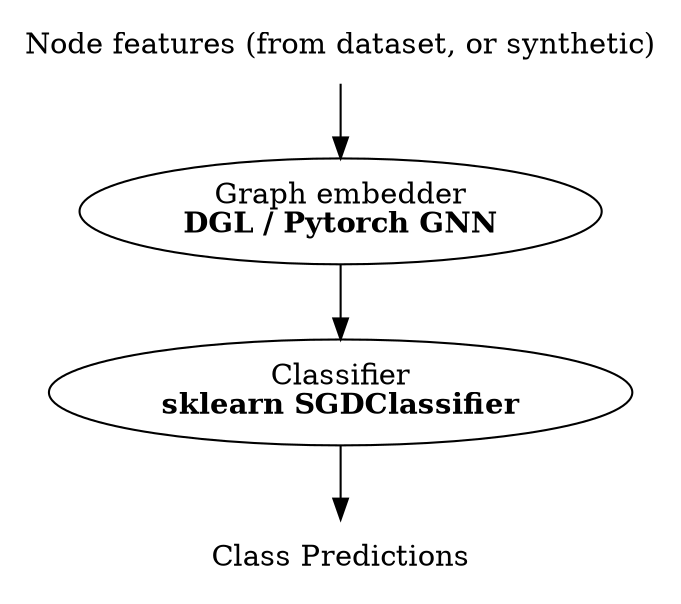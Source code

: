 digraph Model {


 _FEATS -> EMB
 EMB -> CLASSIFIER
 CLASSIFIER ->  _RESULTS


 _FEATS [shape=plaintext label="Node features (from dataset, or synthetic)"]
 _RESULTS [shape=plaintext label="Class Predictions"]

 EMB [ label=< Graph embedder <BR/> <B>DGL / Pytorch GNN</B> > ]
 CLASSIFIER [label=< Classifier <BR/> <B>sklearn SGDClassifier</B> >]

}
